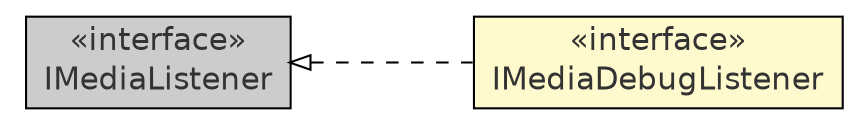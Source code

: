 #!/usr/local/bin/dot
#
# Class diagram 
# Generated by UmlGraph version 4.8 (http://www.spinellis.gr/sw/umlgraph)
#

digraph G {
	edge [fontname="Helvetica",fontsize=10,labelfontname="Helvetica",labelfontsize=10];
	node [fontname="Helvetica",fontsize=10,shape=plaintext];
	rankdir=LR;
	ranksep=1;
	// com.xuggle.mediatool.IMediaDebugListener
	c15284 [label=<<table border="0" cellborder="1" cellspacing="0" cellpadding="2" port="p" bgcolor="lemonChiffon" href="./IMediaDebugListener.html">
		<tr><td><table border="0" cellspacing="0" cellpadding="1">
			<tr><td> &laquo;interface&raquo; </td></tr>
			<tr><td> IMediaDebugListener </td></tr>
		</table></td></tr>
		</table>>, fontname="Helvetica", fontcolor="grey20", fontsize=15.0];
	// com.xuggle.mediatool.IMediaListener
	c15289 [label=<<table border="0" cellborder="1" cellspacing="0" cellpadding="2" port="p" bgcolor="grey80" href="./IMediaListener.html">
		<tr><td><table border="0" cellspacing="0" cellpadding="1">
			<tr><td> &laquo;interface&raquo; </td></tr>
			<tr><td> IMediaListener </td></tr>
		</table></td></tr>
		</table>>, fontname="Helvetica", fontcolor="grey20", fontsize=15.0];
	//com.xuggle.mediatool.IMediaDebugListener implements com.xuggle.mediatool.IMediaListener
	c15289:p -> c15284:p [dir=back,arrowtail=empty,style=dashed];
}

